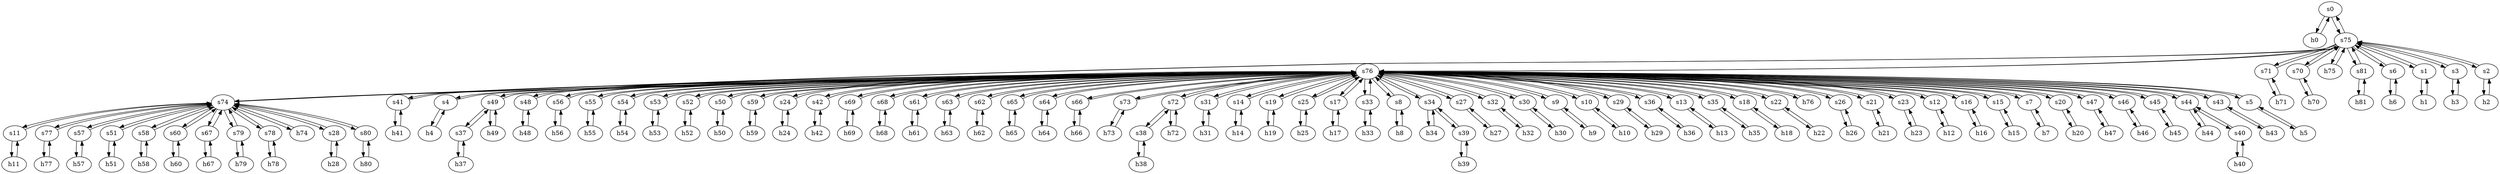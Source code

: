 strict digraph ULAKNET {
	s0	 [id=0,
		type=switch];
	h0	 [ip="111.0.0.0",
		mac="00:00:00:00:0:0",
		type=host];
	s0 -> h0	 [capacity="1Gbps",
		cost=1,
		dst_port=1,
		src_port=1];
	s75	 [id=75,
		type=switch];
	s0 -> s75	 [capacity="1Gbps",
		cost=1,
		dst_port=2,
		src_port=2];
	s7	 [id=7,
		type=switch];
	s76	 [id=76,
		type=switch];
	s7 -> s76	 [capacity="1Gbps",
		cost=1,
		dst_port=4,
		src_port=2];
	h7	 [ip="111.0.7.7",
		mac="00:00:00:00:7:7",
		type=host];
	s7 -> h7	 [capacity="1Gbps",
		cost=1,
		dst_port=1,
		src_port=1];
	h20	 [ip="111.0.20.20",
		mac="00:00:00:00:20:20",
		type=host];
	s20	 [id=20,
		type=switch];
	h20 -> s20	 [capacity="1Gbps",
		cost=1,
		dst_port=1,
		src_port=1];
	h47	 [ip="111.0.47.47",
		mac="00:00:00:00:47:47",
		type=host];
	s47	 [id=47,
		type=switch];
	h47 -> s47	 [capacity="1Gbps",
		cost=1,
		dst_port=1,
		src_port=1];
	h46	 [ip="111.0.46.46",
		mac="00:00:00:00:46:46",
		type=host];
	s46	 [id=46,
		type=switch];
	h46 -> s46	 [capacity="1Gbps",
		cost=1,
		dst_port=1,
		src_port=1];
	h45	 [ip="111.0.45.45",
		mac="00:00:00:00:45:45",
		type=host];
	s45	 [id=45,
		type=switch];
	h45 -> s45	 [capacity="1Gbps",
		cost=1,
		dst_port=1,
		src_port=1];
	h44	 [ip="111.0.44.44",
		mac="00:00:00:00:44:44",
		type=host];
	s44	 [id=44,
		type=switch];
	h44 -> s44	 [capacity="1Gbps",
		cost=1,
		dst_port=1,
		src_port=1];
	h43	 [ip="111.0.43.43",
		mac="00:00:00:00:43:43",
		type=host];
	s43	 [id=43,
		type=switch];
	h43 -> s43	 [capacity="1Gbps",
		cost=1,
		dst_port=1,
		src_port=1];
	s5	 [id=5,
		type=switch];
	h5	 [ip="111.0.5.5",
		mac="00:00:00:00:5:5",
		type=host];
	s5 -> h5	 [capacity="1Gbps",
		cost=1,
		dst_port=1,
		src_port=1];
	s5 -> s76	 [capacity="1Gbps",
		cost=1,
		dst_port=3,
		src_port=2];
	h41	 [ip="111.0.41.41",
		mac="00:00:00:00:41:41",
		type=host];
	s41	 [id=41,
		type=switch];
	h41 -> s41	 [capacity="1Gbps",
		cost=1,
		dst_port=1,
		src_port=1];
	h40	 [ip="111.0.40.40",
		mac="00:00:00:00:40:40",
		type=host];
	s40	 [id=40,
		type=switch];
	h40 -> s40	 [capacity="1Gbps",
		cost=1,
		dst_port=1,
		src_port=1];
	s4	 [id=4,
		type=switch];
	h4	 [ip="111.0.4.4",
		mac="00:00:00:00:4:4",
		type=host];
	s4 -> h4	 [capacity="1Gbps",
		cost=1,
		dst_port=1,
		src_port=1];
	s4 -> s76	 [capacity="1Gbps",
		cost=1,
		dst_port=2,
		src_port=2];
	h49	 [ip="111.0.49.49",
		mac="00:00:00:00:49:49",
		type=host];
	s49	 [id=49,
		type=switch];
	h49 -> s49	 [capacity="1Gbps",
		cost=1,
		dst_port=1,
		src_port=1];
	h48	 [ip="111.0.48.48",
		mac="00:00:00:00:48:48",
		type=host];
	s48	 [id=48,
		type=switch];
	h48 -> s48	 [capacity="1Gbps",
		cost=1,
		dst_port=1,
		src_port=1];
	s57	 [id=57,
		type=switch];
	h57	 [ip="111.0.57.57",
		mac="00:00:00:00:57:57",
		type=host];
	s57 -> h57	 [capacity="1Gbps",
		cost=1,
		dst_port=1,
		src_port=1];
	s74	 [id=74,
		type=switch];
	s57 -> s74	 [capacity="1Gbps",
		cost=1,
		dst_port=5,
		src_port=2];
	s56	 [id=56,
		type=switch];
	h56	 [ip="111.0.56.56",
		mac="00:00:00:00:56:56",
		type=host];
	s56 -> h56	 [capacity="1Gbps",
		cost=1,
		dst_port=1,
		src_port=1];
	s56 -> s76	 [capacity="1Gbps",
		cost=1,
		dst_port=46,
		src_port=2];
	s55	 [id=55,
		type=switch];
	s55 -> s76	 [capacity="1Gbps",
		cost=1,
		dst_port=45,
		src_port=2];
	h55	 [ip="111.0.55.55",
		mac="00:00:00:00:55:55",
		type=host];
	s55 -> h55	 [capacity="1Gbps",
		cost=1,
		dst_port=1,
		src_port=1];
	s54	 [id=54,
		type=switch];
	s54 -> s76	 [capacity="1Gbps",
		cost=1,
		dst_port=44,
		src_port=2];
	h54	 [ip="111.0.54.54",
		mac="00:00:00:00:54:54",
		type=host];
	s54 -> h54	 [capacity="1Gbps",
		cost=1,
		dst_port=1,
		src_port=1];
	s53	 [id=53,
		type=switch];
	h53	 [ip="111.0.53.53",
		mac="00:00:00:00:53:53",
		type=host];
	s53 -> h53	 [capacity="1Gbps",
		cost=1,
		dst_port=1,
		src_port=1];
	s53 -> s76	 [capacity="1Gbps",
		cost=1,
		dst_port=43,
		src_port=2];
	s52	 [id=52,
		type=switch];
	h52	 [ip="111.0.52.52",
		mac="00:00:00:00:52:52",
		type=host];
	s52 -> h52	 [capacity="1Gbps",
		cost=1,
		dst_port=1,
		src_port=1];
	s52 -> s76	 [capacity="1Gbps",
		cost=1,
		dst_port=42,
		src_port=2];
	s51	 [id=51,
		type=switch];
	h51	 [ip="111.0.51.51",
		mac="00:00:00:00:51:51",
		type=host];
	s51 -> h51	 [capacity="1Gbps",
		cost=1,
		dst_port=1,
		src_port=1];
	s51 -> s74	 [capacity="1Gbps",
		cost=1,
		dst_port=4,
		src_port=2];
	s50	 [id=50,
		type=switch];
	h50	 [ip="111.0.50.50",
		mac="00:00:00:00:50:50",
		type=host];
	s50 -> h50	 [capacity="1Gbps",
		cost=1,
		dst_port=1,
		src_port=1];
	s50 -> s76	 [capacity="1Gbps",
		cost=1,
		dst_port=41,
		src_port=2];
	s59	 [id=59,
		type=switch];
	h59	 [ip="111.0.59.59",
		mac="00:00:00:00:59:59",
		type=host];
	s59 -> h59	 [capacity="1Gbps",
		cost=1,
		dst_port=1,
		src_port=1];
	s59 -> s76	 [capacity="1Gbps",
		cost=1,
		dst_port=47,
		src_port=2];
	s58	 [id=58,
		type=switch];
	h58	 [ip="111.0.58.58",
		mac="00:00:00:00:58:58",
		type=host];
	s58 -> h58	 [capacity="1Gbps",
		cost=1,
		dst_port=1,
		src_port=1];
	s58 -> s74	 [capacity="1Gbps",
		cost=1,
		dst_port=6,
		src_port=2];
	h54 -> s54	 [capacity="1Gbps",
		cost=1,
		dst_port=1,
		src_port=1];
	h55 -> s55	 [capacity="1Gbps",
		cost=1,
		dst_port=1,
		src_port=1];
	h56 -> s56	 [capacity="1Gbps",
		cost=1,
		dst_port=1,
		src_port=1];
	h57 -> s57	 [capacity="1Gbps",
		cost=1,
		dst_port=1,
		src_port=1];
	h50 -> s50	 [capacity="1Gbps",
		cost=1,
		dst_port=1,
		src_port=1];
	h51 -> s51	 [capacity="1Gbps",
		cost=1,
		dst_port=1,
		src_port=1];
	h52 -> s52	 [capacity="1Gbps",
		cost=1,
		dst_port=1,
		src_port=1];
	h53 -> s53	 [capacity="1Gbps",
		cost=1,
		dst_port=1,
		src_port=1];
	h58 -> s58	 [capacity="1Gbps",
		cost=1,
		dst_port=1,
		src_port=1];
	h59 -> s59	 [capacity="1Gbps",
		cost=1,
		dst_port=1,
		src_port=1];
	s44 -> h44	 [capacity="1Gbps",
		cost=1,
		dst_port=1,
		src_port=1];
	s44 -> s40	 [capacity="1Gbps",
		cost=1,
		dst_port=2,
		src_port=2];
	s44 -> s76	 [capacity="1Gbps",
		cost=1,
		dst_port=35,
		src_port=3];
	h24	 [ip="111.0.24.24",
		mac="00:00:00:00:24:24",
		type=host];
	s24	 [id=24,
		type=switch];
	h24 -> s24	 [capacity="1Gbps",
		cost=1,
		dst_port=1,
		src_port=1];
	s46 -> h46	 [capacity="1Gbps",
		cost=1,
		dst_port=1,
		src_port=1];
	s46 -> s76	 [capacity="1Gbps",
		cost=1,
		dst_port=37,
		src_port=2];
	s47 -> h47	 [capacity="1Gbps",
		cost=1,
		dst_port=1,
		src_port=1];
	s47 -> s76	 [capacity="1Gbps",
		cost=1,
		dst_port=38,
		src_port=2];
	s40 -> h40	 [capacity="1Gbps",
		cost=1,
		dst_port=1,
		src_port=1];
	s40 -> s44	 [capacity="1Gbps",
		cost=1,
		dst_port=2,
		src_port=2];
	s41 -> h41	 [capacity="1Gbps",
		cost=1,
		dst_port=1,
		src_port=1];
	s41 -> s76	 [capacity="1Gbps",
		cost=1,
		dst_port=32,
		src_port=2];
	s42	 [id=42,
		type=switch];
	h42	 [ip="111.0.42.42",
		mac="00:00:00:00:42:42",
		type=host];
	s42 -> h42	 [capacity="1Gbps",
		cost=1,
		dst_port=1,
		src_port=1];
	s42 -> s76	 [capacity="1Gbps",
		cost=1,
		dst_port=33,
		src_port=2];
	s43 -> h43	 [capacity="1Gbps",
		cost=1,
		dst_port=1,
		src_port=1];
	s43 -> s76	 [capacity="1Gbps",
		cost=1,
		dst_port=34,
		src_port=2];
	s48 -> s76	 [capacity="1Gbps",
		cost=1,
		dst_port=39,
		src_port=2];
	s48 -> h48	 [capacity="1Gbps",
		cost=1,
		dst_port=1,
		src_port=1];
	s49 -> h49	 [capacity="1Gbps",
		cost=1,
		dst_port=1,
		src_port=1];
	s49 -> s76	 [capacity="1Gbps",
		cost=1,
		dst_port=40,
		src_port=3];
	s37	 [id=37,
		type=switch];
	s49 -> s37	 [capacity="1Gbps",
		cost=1,
		dst_port=2,
		src_port=2];
	h42 -> s42	 [capacity="1Gbps",
		cost=1,
		dst_port=1,
		src_port=1];
	h69	 [ip="111.0.69.69",
		mac="00:00:00:00:69:69",
		type=host];
	s69	 [id=69,
		type=switch];
	h69 -> s69	 [capacity="1Gbps",
		cost=1,
		dst_port=1,
		src_port=1];
	h68	 [ip="111.0.68.68",
		mac="00:00:00:00:68:68",
		type=host];
	s68	 [id=68,
		type=switch];
	h68 -> s68	 [capacity="1Gbps",
		cost=1,
		dst_port=1,
		src_port=1];
	h61	 [ip="111.0.61.61",
		mac="00:00:00:00:61:61",
		type=host];
	s61	 [id=61,
		type=switch];
	h61 -> s61	 [capacity="1Gbps",
		cost=1,
		dst_port=1,
		src_port=1];
	h60	 [ip="111.0.60.60",
		mac="00:00:00:00:60:60",
		type=host];
	s60	 [id=60,
		type=switch];
	h60 -> s60	 [capacity="1Gbps",
		cost=1,
		dst_port=1,
		src_port=1];
	h63	 [ip="111.0.63.63",
		mac="00:00:00:00:63:63",
		type=host];
	s63	 [id=63,
		type=switch];
	h63 -> s63	 [capacity="1Gbps",
		cost=1,
		dst_port=1,
		src_port=1];
	h62	 [ip="111.0.62.62",
		mac="00:00:00:00:62:62",
		type=host];
	s62	 [id=62,
		type=switch];
	h62 -> s62	 [capacity="1Gbps",
		cost=1,
		dst_port=1,
		src_port=1];
	h65	 [ip="111.0.65.65",
		mac="00:00:00:00:65:65",
		type=host];
	s65	 [id=65,
		type=switch];
	h65 -> s65	 [capacity="1Gbps",
		cost=1,
		dst_port=1,
		src_port=1];
	h64	 [ip="111.0.64.64",
		mac="00:00:00:00:64:64",
		type=host];
	s64	 [id=64,
		type=switch];
	h64 -> s64	 [capacity="1Gbps",
		cost=1,
		dst_port=1,
		src_port=1];
	h67	 [ip="111.0.67.67",
		mac="00:00:00:00:67:67",
		type=host];
	s67	 [id=67,
		type=switch];
	h67 -> s67	 [capacity="1Gbps",
		cost=1,
		dst_port=1,
		src_port=1];
	h66	 [ip="111.0.66.66",
		mac="00:00:00:00:66:66",
		type=host];
	s66	 [id=66,
		type=switch];
	h66 -> s66	 [capacity="1Gbps",
		cost=1,
		dst_port=1,
		src_port=1];
	s45 -> h45	 [capacity="1Gbps",
		cost=1,
		dst_port=1,
		src_port=1];
	s45 -> s76	 [capacity="1Gbps",
		cost=1,
		dst_port=36,
		src_port=2];
	s79	 [id=79,
		type=switch];
	s79 -> s74	 [capacity="1Gbps",
		cost=1,
		dst_port=12,
		src_port=2];
	h79	 [ip="111.0.79.79",
		mac="00:00:00:00:79:79",
		type=host];
	s79 -> h79	 [capacity="1Gbps",
		cost=1,
		dst_port=1,
		src_port=1];
	s78	 [id=78,
		type=switch];
	s78 -> s74	 [capacity="1Gbps",
		cost=1,
		dst_port=11,
		src_port=2];
	h78	 [ip="111.0.78.78",
		mac="00:00:00:00:78:78",
		type=host];
	s78 -> h78	 [capacity="1Gbps",
		cost=1,
		dst_port=1,
		src_port=1];
	s71	 [id=71,
		type=switch];
	s71 -> s75	 [capacity="1Gbps",
		cost=1,
		dst_port=8,
		src_port=2];
	h71	 [ip="111.0.71.71",
		mac="00:00:00:00:71:71",
		type=host];
	s71 -> h71	 [capacity="1Gbps",
		cost=1,
		dst_port=1,
		src_port=1];
	s70	 [id=70,
		type=switch];
	h70	 [ip="111.0.70.70",
		mac="00:00:00:00:70:70",
		type=host];
	s70 -> h70	 [capacity="1Gbps",
		cost=1,
		dst_port=1,
		src_port=1];
	s70 -> s75	 [capacity="1Gbps",
		cost=1,
		dst_port=7,
		src_port=2];
	s73	 [id=73,
		type=switch];
	h73	 [ip="111.0.73.73",
		mac="00:00:00:00:73:73",
		type=host];
	s73 -> h73	 [capacity="1Gbps",
		cost=1,
		dst_port=1,
		src_port=1];
	s73 -> s76	 [capacity="1Gbps",
		cost=1,
		dst_port=57,
		src_port=2];
	s72	 [id=72,
		type=switch];
	h72	 [ip="111.0.72.72",
		mac="00:00:00:00:72:72",
		type=host];
	s72 -> h72	 [capacity="1Gbps",
		cost=1,
		dst_port=1,
		src_port=1];
	s38	 [id=38,
		type=switch];
	s72 -> s38	 [capacity="1Gbps",
		cost=1,
		dst_port=2,
		src_port=2];
	s72 -> s76	 [capacity="1Gbps",
		cost=1,
		dst_port=56,
		src_port=3];
	s75 -> s0	 [capacity="1Gbps",
		cost=1,
		dst_port=2,
		src_port=2];
	s75 -> s71	 [capacity="1Gbps",
		cost=1,
		dst_port=2,
		src_port=8];
	h75	 [ip="111.0.75.75",
		mac="00:00:00:00:75:75",
		type=host];
	s75 -> h75	 [capacity="1Gbps",
		cost=1,
		dst_port=1,
		src_port=1];
	s81	 [id=81,
		type=switch];
	s75 -> s81	 [capacity="1Gbps",
		cost=1,
		dst_port=2,
		src_port=11];
	s75 -> s70	 [capacity="1Gbps",
		cost=1,
		dst_port=2,
		src_port=7];
	s75 -> s74	 [capacity="1Gbps",
		cost=1,
		dst_port=14,
		src_port=9];
	s6	 [id=6,
		type=switch];
	s75 -> s6	 [capacity="1Gbps",
		cost=1,
		dst_port=2,
		src_port=6];
	s75 -> s76	 [capacity="1Gbps",
		cost=1,
		dst_port=59,
		src_port=10];
	s1	 [id=1,
		type=switch];
	s75 -> s1	 [capacity="1Gbps",
		cost=1,
		dst_port=2,
		src_port=3];
	s3	 [id=3,
		type=switch];
	s75 -> s3	 [capacity="1Gbps",
		cost=1,
		dst_port=2,
		src_port=5];
	s2	 [id=2,
		type=switch];
	s75 -> s2	 [capacity="1Gbps",
		cost=1,
		dst_port=2,
		src_port=4];
	s74 -> s57	 [capacity="1Gbps",
		cost=1,
		dst_port=2,
		src_port=5];
	s74 -> s67	 [capacity="1Gbps",
		cost=1,
		dst_port=2,
		src_port=8];
	s74 -> s58	 [capacity="1Gbps",
		cost=1,
		dst_port=2,
		src_port=6];
	h74	 [ip="111.0.74.74",
		mac="00:00:00:00:74:74",
		type=host];
	s74 -> h74	 [capacity="1Gbps",
		cost=1,
		dst_port=1,
		src_port=1];
	s28	 [id=28,
		type=switch];
	s74 -> s28	 [capacity="1Gbps",
		cost=1,
		dst_port=2,
		src_port=3];
	s74 -> s51	 [capacity="1Gbps",
		cost=1,
		dst_port=2,
		src_port=4];
	s80	 [id=80,
		type=switch];
	s74 -> s80	 [capacity="1Gbps",
		cost=1,
		dst_port=2,
		src_port=13];
	s74 -> s75	 [capacity="1Gbps",
		cost=1,
		dst_port=9,
		src_port=14];
	s74 -> s78	 [capacity="1Gbps",
		cost=1,
		dst_port=2,
		src_port=11];
	s11	 [id=11,
		type=switch];
	s74 -> s11	 [capacity="1Gbps",
		cost=1,
		dst_port=2,
		src_port=2];
	s74 -> s76	 [capacity="1Gbps",
		cost=1,
		dst_port=58,
		src_port=9];
	s74 -> s79	 [capacity="1Gbps",
		cost=1,
		dst_port=2,
		src_port=12];
	s77	 [id=77,
		type=switch];
	s74 -> s77	 [capacity="1Gbps",
		cost=1,
		dst_port=2,
		src_port=10];
	s74 -> s60	 [capacity="1Gbps",
		cost=1,
		dst_port=2,
		src_port=7];
	h77	 [ip="111.0.77.77",
		mac="00:00:00:00:77:77",
		type=host];
	s77 -> h77	 [capacity="1Gbps",
		cost=1,
		dst_port=1,
		src_port=1];
	s77 -> s74	 [capacity="1Gbps",
		cost=1,
		dst_port=10,
		src_port=2];
	s76 -> s47	 [capacity="1Gbps",
		cost=1,
		dst_port=2,
		src_port=38];
	s31	 [id=31,
		type=switch];
	s76 -> s31	 [capacity="1Gbps",
		cost=1,
		dst_port=2,
		src_port=26];
	s76 -> s52	 [capacity="1Gbps",
		cost=1,
		dst_port=2,
		src_port=42];
	s76 -> s20	 [capacity="1Gbps",
		cost=1,
		dst_port=2,
		src_port=16];
	s14	 [id=14,
		type=switch];
	s76 -> s14	 [capacity="1Gbps",
		cost=1,
		dst_port=2,
		src_port=10];
	s19	 [id=19,
		type=switch];
	s76 -> s19	 [capacity="1Gbps",
		cost=1,
		dst_port=2,
		src_port=15];
	s25	 [id=25,
		type=switch];
	s76 -> s25	 [capacity="1Gbps",
		cost=1,
		dst_port=2,
		src_port=21];
	s17	 [id=17,
		type=switch];
	s76 -> s17	 [capacity="1Gbps",
		cost=1,
		dst_port=2,
		src_port=13];
	s76 -> s68	 [capacity="1Gbps",
		cost=1,
		dst_port=2,
		src_port=54];
	s76 -> s41	 [capacity="1Gbps",
		cost=1,
		dst_port=2,
		src_port=32];
	s76 -> s66	 [capacity="1Gbps",
		cost=1,
		dst_port=2,
		src_port=53];
	s76 -> s53	 [capacity="1Gbps",
		cost=1,
		dst_port=2,
		src_port=43];
	s33	 [id=33,
		type=switch];
	s76 -> s33	 [capacity="1Gbps",
		cost=1,
		dst_port=2,
		src_port=28];
	s8	 [id=8,
		type=switch];
	s76 -> s8	 [capacity="1Gbps",
		cost=1,
		dst_port=2,
		src_port=5];
	s34	 [id=34,
		type=switch];
	s76 -> s34	 [capacity="1Gbps",
		cost=1,
		dst_port=2,
		src_port=29];
	s76 -> s55	 [capacity="1Gbps",
		cost=1,
		dst_port=2,
		src_port=45];
	s76 -> s42	 [capacity="1Gbps",
		cost=1,
		dst_port=2,
		src_port=33];
	s27	 [id=27,
		type=switch];
	s76 -> s27	 [capacity="1Gbps",
		cost=1,
		dst_port=2,
		src_port=23];
	s76 -> s64	 [capacity="1Gbps",
		cost=1,
		dst_port=2,
		src_port=51];
	s76 -> s61	 [capacity="1Gbps",
		cost=1,
		dst_port=2,
		src_port=48];
	s76 -> s62	 [capacity="1Gbps",
		cost=1,
		dst_port=2,
		src_port=49];
	s76 -> s43	 [capacity="1Gbps",
		cost=1,
		dst_port=2,
		src_port=34];
	s76 -> s65	 [capacity="1Gbps",
		cost=1,
		dst_port=2,
		src_port=52];
	s32	 [id=32,
		type=switch];
	s76 -> s32	 [capacity="1Gbps",
		cost=1,
		dst_port=2,
		src_port=27];
	s30	 [id=30,
		type=switch];
	s76 -> s30	 [capacity="1Gbps",
		cost=1,
		dst_port=2,
		src_port=25];
	s9	 [id=9,
		type=switch];
	s76 -> s9	 [capacity="1Gbps",
		cost=1,
		dst_port=2,
		src_port=6];
	s10	 [id=10,
		type=switch];
	s76 -> s10	 [capacity="1Gbps",
		cost=1,
		dst_port=2,
		src_port=7];
	s76 -> s4	 [capacity="1Gbps",
		cost=1,
		dst_port=2,
		src_port=2];
	s76 -> s69	 [capacity="1Gbps",
		cost=1,
		dst_port=2,
		src_port=55];
	s76 -> s46	 [capacity="1Gbps",
		cost=1,
		dst_port=2,
		src_port=37];
	s29	 [id=29,
		type=switch];
	s76 -> s29	 [capacity="1Gbps",
		cost=1,
		dst_port=2,
		src_port=24];
	s76 -> s75	 [capacity="1Gbps",
		cost=1,
		dst_port=10,
		src_port=59];
	s36	 [id=36,
		type=switch];
	s76 -> s36	 [capacity="1Gbps",
		cost=1,
		dst_port=2,
		src_port=31];
	s76 -> s74	 [capacity="1Gbps",
		cost=1,
		dst_port=9,
		src_port=58];
	s76 -> s56	 [capacity="1Gbps",
		cost=1,
		dst_port=2,
		src_port=46];
	s76 -> s49	 [capacity="1Gbps",
		cost=1,
		dst_port=3,
		src_port=40];
	s76 -> s50	 [capacity="1Gbps",
		cost=1,
		dst_port=2,
		src_port=41];
	s76 -> s54	 [capacity="1Gbps",
		cost=1,
		dst_port=2,
		src_port=44];
	s13	 [id=13,
		type=switch];
	s76 -> s13	 [capacity="1Gbps",
		cost=1,
		dst_port=2,
		src_port=9];
	s76 -> s5	 [capacity="1Gbps",
		cost=1,
		dst_port=2,
		src_port=3];
	s76 -> s44	 [capacity="1Gbps",
		cost=1,
		dst_port=3,
		src_port=35];
	s76 -> s59	 [capacity="1Gbps",
		cost=1,
		dst_port=2,
		src_port=47];
	s35	 [id=35,
		type=switch];
	s76 -> s35	 [capacity="1Gbps",
		cost=1,
		dst_port=2,
		src_port=30];
	s76 -> s73	 [capacity="1Gbps",
		cost=1,
		dst_port=2,
		src_port=57];
	s76 -> s48	 [capacity="1Gbps",
		cost=1,
		dst_port=2,
		src_port=39];
	s76 -> s24	 [capacity="1Gbps",
		cost=1,
		dst_port=2,
		src_port=20];
	s76 -> s63	 [capacity="1Gbps",
		cost=1,
		dst_port=2,
		src_port=50];
	s76 -> s7	 [capacity="1Gbps",
		cost=1,
		dst_port=2,
		src_port=4];
	s18	 [id=18,
		type=switch];
	s76 -> s18	 [capacity="1Gbps",
		cost=1,
		dst_port=2,
		src_port=14];
	s22	 [id=22,
		type=switch];
	s76 -> s22	 [capacity="1Gbps",
		cost=1,
		dst_port=2,
		src_port=18];
	h76	 [ip="111.0.76.76",
		mac="00:00:00:00:76:76",
		type=host];
	s76 -> h76	 [capacity="1Gbps",
		cost=1,
		dst_port=1,
		src_port=1];
	s76 -> s45	 [capacity="1Gbps",
		cost=1,
		dst_port=2,
		src_port=36];
	s26	 [id=26,
		type=switch];
	s76 -> s26	 [capacity="1Gbps",
		cost=1,
		dst_port=2,
		src_port=22];
	s21	 [id=21,
		type=switch];
	s76 -> s21	 [capacity="1Gbps",
		cost=1,
		dst_port=2,
		src_port=17];
	s23	 [id=23,
		type=switch];
	s76 -> s23	 [capacity="1Gbps",
		cost=1,
		dst_port=2,
		src_port=19];
	s76 -> s72	 [capacity="1Gbps",
		cost=1,
		dst_port=3,
		src_port=56];
	s12	 [id=12,
		type=switch];
	s76 -> s12	 [capacity="1Gbps",
		cost=1,
		dst_port=2,
		src_port=8];
	s16	 [id=16,
		type=switch];
	s76 -> s16	 [capacity="1Gbps",
		cost=1,
		dst_port=2,
		src_port=12];
	s15	 [id=15,
		type=switch];
	s76 -> s15	 [capacity="1Gbps",
		cost=1,
		dst_port=2,
		src_port=11];
	h19	 [ip="111.0.19.19",
		mac="00:00:00:00:19:19",
		type=host];
	s19 -> h19	 [capacity="1Gbps",
		cost=1,
		dst_port=1,
		src_port=1];
	s19 -> s76	 [capacity="1Gbps",
		cost=1,
		dst_port=15,
		src_port=2];
	h18	 [ip="111.0.18.18",
		mac="00:00:00:00:18:18",
		type=host];
	s18 -> h18	 [capacity="1Gbps",
		cost=1,
		dst_port=1,
		src_port=1];
	s18 -> s76	 [capacity="1Gbps",
		cost=1,
		dst_port=14,
		src_port=2];
	h13	 [ip="111.0.13.13",
		mac="00:00:00:00:13:13",
		type=host];
	s13 -> h13	 [capacity="1Gbps",
		cost=1,
		dst_port=1,
		src_port=1];
	s13 -> s76	 [capacity="1Gbps",
		cost=1,
		dst_port=9,
		src_port=2];
	h12	 [ip="111.0.12.12",
		mac="00:00:00:00:12:12",
		type=host];
	s12 -> h12	 [capacity="1Gbps",
		cost=1,
		dst_port=1,
		src_port=1];
	s12 -> s76	 [capacity="1Gbps",
		cost=1,
		dst_port=8,
		src_port=2];
	h11	 [ip="111.0.11.11",
		mac="00:00:00:00:11:11",
		type=host];
	s11 -> h11	 [capacity="1Gbps",
		cost=1,
		dst_port=1,
		src_port=1];
	s11 -> s74	 [capacity="1Gbps",
		cost=1,
		dst_port=2,
		src_port=2];
	h10	 [ip="111.0.10.10",
		mac="00:00:00:00:10:10",
		type=host];
	s10 -> h10	 [capacity="1Gbps",
		cost=1,
		dst_port=1,
		src_port=1];
	s10 -> s76	 [capacity="1Gbps",
		cost=1,
		dst_port=7,
		src_port=2];
	h17	 [ip="111.0.17.17",
		mac="00:00:00:00:17:17",
		type=host];
	s17 -> h17	 [capacity="1Gbps",
		cost=1,
		dst_port=1,
		src_port=1];
	s17 -> s76	 [capacity="1Gbps",
		cost=1,
		dst_port=13,
		src_port=2];
	s16 -> s76	 [capacity="1Gbps",
		cost=1,
		dst_port=12,
		src_port=2];
	h16	 [ip="111.0.16.16",
		mac="00:00:00:00:16:16",
		type=host];
	s16 -> h16	 [capacity="1Gbps",
		cost=1,
		dst_port=1,
		src_port=1];
	h15	 [ip="111.0.15.15",
		mac="00:00:00:00:15:15",
		type=host];
	s15 -> h15	 [capacity="1Gbps",
		cost=1,
		dst_port=1,
		src_port=1];
	s15 -> s76	 [capacity="1Gbps",
		cost=1,
		dst_port=11,
		src_port=2];
	h14	 [ip="111.0.14.14",
		mac="00:00:00:00:14:14",
		type=host];
	s14 -> h14	 [capacity="1Gbps",
		cost=1,
		dst_port=1,
		src_port=1];
	s14 -> s76	 [capacity="1Gbps",
		cost=1,
		dst_port=10,
		src_port=2];
	h78 -> s78	 [capacity="1Gbps",
		cost=1,
		dst_port=1,
		src_port=1];
	h79 -> s79	 [capacity="1Gbps",
		cost=1,
		dst_port=1,
		src_port=1];
	h76 -> s76	 [capacity="1Gbps",
		cost=1,
		dst_port=1,
		src_port=1];
	h77 -> s77	 [capacity="1Gbps",
		cost=1,
		dst_port=1,
		src_port=1];
	h74 -> s74	 [capacity="1Gbps",
		cost=1,
		dst_port=1,
		src_port=1];
	h75 -> s75	 [capacity="1Gbps",
		cost=1,
		dst_port=1,
		src_port=1];
	h72 -> s72	 [capacity="1Gbps",
		cost=1,
		dst_port=1,
		src_port=1];
	h73 -> s73	 [capacity="1Gbps",
		cost=1,
		dst_port=1,
		src_port=1];
	h70 -> s70	 [capacity="1Gbps",
		cost=1,
		dst_port=1,
		src_port=1];
	h71 -> s71	 [capacity="1Gbps",
		cost=1,
		dst_port=1,
		src_port=1];
	s68 -> h68	 [capacity="1Gbps",
		cost=1,
		dst_port=1,
		src_port=1];
	s68 -> s76	 [capacity="1Gbps",
		cost=1,
		dst_port=54,
		src_port=2];
	s69 -> s76	 [capacity="1Gbps",
		cost=1,
		dst_port=55,
		src_port=2];
	s69 -> h69	 [capacity="1Gbps",
		cost=1,
		dst_port=1,
		src_port=1];
	s66 -> h66	 [capacity="1Gbps",
		cost=1,
		dst_port=1,
		src_port=1];
	s66 -> s76	 [capacity="1Gbps",
		cost=1,
		dst_port=53,
		src_port=2];
	s67 -> s74	 [capacity="1Gbps",
		cost=1,
		dst_port=8,
		src_port=2];
	s67 -> h67	 [capacity="1Gbps",
		cost=1,
		dst_port=1,
		src_port=1];
	s64 -> h64	 [capacity="1Gbps",
		cost=1,
		dst_port=1,
		src_port=1];
	s64 -> s76	 [capacity="1Gbps",
		cost=1,
		dst_port=51,
		src_port=2];
	s65 -> s76	 [capacity="1Gbps",
		cost=1,
		dst_port=52,
		src_port=2];
	s65 -> h65	 [capacity="1Gbps",
		cost=1,
		dst_port=1,
		src_port=1];
	s62 -> h62	 [capacity="1Gbps",
		cost=1,
		dst_port=1,
		src_port=1];
	s62 -> s76	 [capacity="1Gbps",
		cost=1,
		dst_port=49,
		src_port=2];
	s63 -> s76	 [capacity="1Gbps",
		cost=1,
		dst_port=50,
		src_port=2];
	s63 -> h63	 [capacity="1Gbps",
		cost=1,
		dst_port=1,
		src_port=1];
	s60 -> s74	 [capacity="1Gbps",
		cost=1,
		dst_port=7,
		src_port=2];
	s60 -> h60	 [capacity="1Gbps",
		cost=1,
		dst_port=1,
		src_port=1];
	s61 -> h61	 [capacity="1Gbps",
		cost=1,
		dst_port=1,
		src_port=1];
	s61 -> s76	 [capacity="1Gbps",
		cost=1,
		dst_port=48,
		src_port=2];
	h8	 [ip="111.0.8.8",
		mac="00:00:00:00:8:8",
		type=host];
	h8 -> s8	 [capacity="1Gbps",
		cost=1,
		dst_port=1,
		src_port=1];
	h9	 [ip="111.0.9.9",
		mac="00:00:00:00:9:9",
		type=host];
	h9 -> s9	 [capacity="1Gbps",
		cost=1,
		dst_port=1,
		src_port=1];
	h2	 [ip="111.0.2.2",
		mac="00:00:00:00:2:2",
		type=host];
	h2 -> s2	 [capacity="1Gbps",
		cost=1,
		dst_port=1,
		src_port=1];
	h3	 [ip="111.0.3.3",
		mac="00:00:00:00:3:3",
		type=host];
	h3 -> s3	 [capacity="1Gbps",
		cost=1,
		dst_port=1,
		src_port=1];
	h0 -> s0	 [capacity="1Gbps",
		cost=1,
		dst_port=1,
		src_port=1];
	h1	 [ip="111.0.1.1",
		mac="00:00:00:00:1:1",
		type=host];
	h1 -> s1	 [capacity="1Gbps",
		cost=1,
		dst_port=1,
		src_port=1];
	h6	 [ip="111.0.6.6",
		mac="00:00:00:00:6:6",
		type=host];
	h6 -> s6	 [capacity="1Gbps",
		cost=1,
		dst_port=1,
		src_port=1];
	h7 -> s7	 [capacity="1Gbps",
		cost=1,
		dst_port=1,
		src_port=1];
	h4 -> s4	 [capacity="1Gbps",
		cost=1,
		dst_port=1,
		src_port=1];
	h5 -> s5	 [capacity="1Gbps",
		cost=1,
		dst_port=1,
		src_port=1];
	h80	 [ip="111.0.80.80",
		mac="00:00:00:00:80:80",
		type=host];
	s80 -> h80	 [capacity="1Gbps",
		cost=1,
		dst_port=1,
		src_port=1];
	s80 -> s74	 [capacity="1Gbps",
		cost=1,
		dst_port=13,
		src_port=2];
	h81	 [ip="111.0.81.81",
		mac="00:00:00:00:81:81",
		type=host];
	s81 -> h81	 [capacity="1Gbps",
		cost=1,
		dst_port=1,
		src_port=1];
	s81 -> s75	 [capacity="1Gbps",
		cost=1,
		dst_port=11,
		src_port=2];
	h81 -> s81	 [capacity="1Gbps",
		cost=1,
		dst_port=1,
		src_port=1];
	h80 -> s80	 [capacity="1Gbps",
		cost=1,
		dst_port=1,
		src_port=1];
	s39	 [id=39,
		type=switch];
	h39	 [ip="111.0.39.39",
		mac="00:00:00:00:39:39",
		type=host];
	s39 -> h39	 [capacity="1Gbps",
		cost=1,
		dst_port=1,
		src_port=1];
	s39 -> s34	 [capacity="1Gbps",
		cost=1,
		dst_port=3,
		src_port=2];
	h38	 [ip="111.0.38.38",
		mac="00:00:00:00:38:38",
		type=host];
	s38 -> h38	 [capacity="1Gbps",
		cost=1,
		dst_port=1,
		src_port=1];
	s38 -> s72	 [capacity="1Gbps",
		cost=1,
		dst_port=2,
		src_port=2];
	h35	 [ip="111.0.35.35",
		mac="00:00:00:00:35:35",
		type=host];
	s35 -> h35	 [capacity="1Gbps",
		cost=1,
		dst_port=1,
		src_port=1];
	s35 -> s76	 [capacity="1Gbps",
		cost=1,
		dst_port=30,
		src_port=2];
	s34 -> s39	 [capacity="1Gbps",
		cost=1,
		dst_port=2,
		src_port=3];
	h34	 [ip="111.0.34.34",
		mac="00:00:00:00:34:34",
		type=host];
	s34 -> h34	 [capacity="1Gbps",
		cost=1,
		dst_port=1,
		src_port=1];
	s34 -> s76	 [capacity="1Gbps",
		cost=1,
		dst_port=29,
		src_port=2];
	h37	 [ip="111.0.37.37",
		mac="00:00:00:00:37:37",
		type=host];
	s37 -> h37	 [capacity="1Gbps",
		cost=1,
		dst_port=1,
		src_port=1];
	s37 -> s49	 [capacity="1Gbps",
		cost=1,
		dst_port=2,
		src_port=2];
	s36 -> s76	 [capacity="1Gbps",
		cost=1,
		dst_port=31,
		src_port=2];
	h36	 [ip="111.0.36.36",
		mac="00:00:00:00:36:36",
		type=host];
	s36 -> h36	 [capacity="1Gbps",
		cost=1,
		dst_port=1,
		src_port=1];
	s31 -> s76	 [capacity="1Gbps",
		cost=1,
		dst_port=26,
		src_port=2];
	h31	 [ip="111.0.31.31",
		mac="00:00:00:00:31:31",
		type=host];
	s31 -> h31	 [capacity="1Gbps",
		cost=1,
		dst_port=1,
		src_port=1];
	h30	 [ip="111.0.30.30",
		mac="00:00:00:00:30:30",
		type=host];
	s30 -> h30	 [capacity="1Gbps",
		cost=1,
		dst_port=1,
		src_port=1];
	s30 -> s76	 [capacity="1Gbps",
		cost=1,
		dst_port=25,
		src_port=2];
	h33	 [ip="111.0.33.33",
		mac="00:00:00:00:33:33",
		type=host];
	s33 -> h33	 [capacity="1Gbps",
		cost=1,
		dst_port=1,
		src_port=1];
	s33 -> s76	 [capacity="1Gbps",
		cost=1,
		dst_port=28,
		src_port=2];
	s32 -> s76	 [capacity="1Gbps",
		cost=1,
		dst_port=27,
		src_port=2];
	h32	 [ip="111.0.32.32",
		mac="00:00:00:00:32:32",
		type=host];
	s32 -> h32	 [capacity="1Gbps",
		cost=1,
		dst_port=1,
		src_port=1];
	h18 -> s18	 [capacity="1Gbps",
		cost=1,
		dst_port=1,
		src_port=1];
	h19 -> s19	 [capacity="1Gbps",
		cost=1,
		dst_port=1,
		src_port=1];
	h10 -> s10	 [capacity="1Gbps",
		cost=1,
		dst_port=1,
		src_port=1];
	h11 -> s11	 [capacity="1Gbps",
		cost=1,
		dst_port=1,
		src_port=1];
	h12 -> s12	 [capacity="1Gbps",
		cost=1,
		dst_port=1,
		src_port=1];
	h13 -> s13	 [capacity="1Gbps",
		cost=1,
		dst_port=1,
		src_port=1];
	h14 -> s14	 [capacity="1Gbps",
		cost=1,
		dst_port=1,
		src_port=1];
	h15 -> s15	 [capacity="1Gbps",
		cost=1,
		dst_port=1,
		src_port=1];
	h16 -> s16	 [capacity="1Gbps",
		cost=1,
		dst_port=1,
		src_port=1];
	h17 -> s17	 [capacity="1Gbps",
		cost=1,
		dst_port=1,
		src_port=1];
	s9 -> s76	 [capacity="1Gbps",
		cost=1,
		dst_port=6,
		src_port=2];
	s9 -> h9	 [capacity="1Gbps",
		cost=1,
		dst_port=1,
		src_port=1];
	s8 -> h8	 [capacity="1Gbps",
		cost=1,
		dst_port=1,
		src_port=1];
	s8 -> s76	 [capacity="1Gbps",
		cost=1,
		dst_port=5,
		src_port=2];
	h29	 [ip="111.0.29.29",
		mac="00:00:00:00:29:29",
		type=host];
	h29 -> s29	 [capacity="1Gbps",
		cost=1,
		dst_port=1,
		src_port=1];
	h28	 [ip="111.0.28.28",
		mac="00:00:00:00:28:28",
		type=host];
	h28 -> s28	 [capacity="1Gbps",
		cost=1,
		dst_port=1,
		src_port=1];
	s23 -> s76	 [capacity="1Gbps",
		cost=1,
		dst_port=19,
		src_port=2];
	h23	 [ip="111.0.23.23",
		mac="00:00:00:00:23:23",
		type=host];
	s23 -> h23	 [capacity="1Gbps",
		cost=1,
		dst_port=1,
		src_port=1];
	s3 -> s75	 [capacity="1Gbps",
		cost=1,
		dst_port=5,
		src_port=2];
	s3 -> h3	 [capacity="1Gbps",
		cost=1,
		dst_port=1,
		src_port=1];
	s2 -> h2	 [capacity="1Gbps",
		cost=1,
		dst_port=1,
		src_port=1];
	s2 -> s75	 [capacity="1Gbps",
		cost=1,
		dst_port=4,
		src_port=2];
	s1 -> h1	 [capacity="1Gbps",
		cost=1,
		dst_port=1,
		src_port=1];
	s1 -> s75	 [capacity="1Gbps",
		cost=1,
		dst_port=3,
		src_port=2];
	h26	 [ip="111.0.26.26",
		mac="00:00:00:00:26:26",
		type=host];
	h26 -> s26	 [capacity="1Gbps",
		cost=1,
		dst_port=1,
		src_port=1];
	h21	 [ip="111.0.21.21",
		mac="00:00:00:00:21:21",
		type=host];
	h21 -> s21	 [capacity="1Gbps",
		cost=1,
		dst_port=1,
		src_port=1];
	s6 -> h6	 [capacity="1Gbps",
		cost=1,
		dst_port=1,
		src_port=1];
	s6 -> s75	 [capacity="1Gbps",
		cost=1,
		dst_port=6,
		src_port=2];
	h23 -> s23	 [capacity="1Gbps",
		cost=1,
		dst_port=1,
		src_port=1];
	h22	 [ip="111.0.22.22",
		mac="00:00:00:00:22:22",
		type=host];
	h22 -> s22	 [capacity="1Gbps",
		cost=1,
		dst_port=1,
		src_port=1];
	h32 -> s32	 [capacity="1Gbps",
		cost=1,
		dst_port=1,
		src_port=1];
	h33 -> s33	 [capacity="1Gbps",
		cost=1,
		dst_port=1,
		src_port=1];
	h30 -> s30	 [capacity="1Gbps",
		cost=1,
		dst_port=1,
		src_port=1];
	h31 -> s31	 [capacity="1Gbps",
		cost=1,
		dst_port=1,
		src_port=1];
	h36 -> s36	 [capacity="1Gbps",
		cost=1,
		dst_port=1,
		src_port=1];
	h37 -> s37	 [capacity="1Gbps",
		cost=1,
		dst_port=1,
		src_port=1];
	h34 -> s34	 [capacity="1Gbps",
		cost=1,
		dst_port=1,
		src_port=1];
	h35 -> s35	 [capacity="1Gbps",
		cost=1,
		dst_port=1,
		src_port=1];
	h38 -> s38	 [capacity="1Gbps",
		cost=1,
		dst_port=1,
		src_port=1];
	h39 -> s39	 [capacity="1Gbps",
		cost=1,
		dst_port=1,
		src_port=1];
	s22 -> s76	 [capacity="1Gbps",
		cost=1,
		dst_port=18,
		src_port=2];
	s22 -> h22	 [capacity="1Gbps",
		cost=1,
		dst_port=1,
		src_port=1];
	h25	 [ip="111.0.25.25",
		mac="00:00:00:00:25:25",
		type=host];
	h25 -> s25	 [capacity="1Gbps",
		cost=1,
		dst_port=1,
		src_port=1];
	s20 -> h20	 [capacity="1Gbps",
		cost=1,
		dst_port=1,
		src_port=1];
	s20 -> s76	 [capacity="1Gbps",
		cost=1,
		dst_port=16,
		src_port=2];
	s21 -> h21	 [capacity="1Gbps",
		cost=1,
		dst_port=1,
		src_port=1];
	s21 -> s76	 [capacity="1Gbps",
		cost=1,
		dst_port=17,
		src_port=2];
	s26 -> s76	 [capacity="1Gbps",
		cost=1,
		dst_port=22,
		src_port=2];
	s26 -> h26	 [capacity="1Gbps",
		cost=1,
		dst_port=1,
		src_port=1];
	h27	 [ip="111.0.27.27",
		mac="00:00:00:00:27:27",
		type=host];
	s27 -> h27	 [capacity="1Gbps",
		cost=1,
		dst_port=1,
		src_port=1];
	s27 -> s76	 [capacity="1Gbps",
		cost=1,
		dst_port=23,
		src_port=2];
	s24 -> h24	 [capacity="1Gbps",
		cost=1,
		dst_port=1,
		src_port=1];
	s24 -> s76	 [capacity="1Gbps",
		cost=1,
		dst_port=20,
		src_port=2];
	s25 -> h25	 [capacity="1Gbps",
		cost=1,
		dst_port=1,
		src_port=1];
	s25 -> s76	 [capacity="1Gbps",
		cost=1,
		dst_port=21,
		src_port=2];
	s28 -> s74	 [capacity="1Gbps",
		cost=1,
		dst_port=3,
		src_port=2];
	s28 -> h28	 [capacity="1Gbps",
		cost=1,
		dst_port=1,
		src_port=1];
	s29 -> h29	 [capacity="1Gbps",
		cost=1,
		dst_port=1,
		src_port=1];
	s29 -> s76	 [capacity="1Gbps",
		cost=1,
		dst_port=24,
		src_port=2];
	h27 -> s27	 [capacity="1Gbps",
		cost=1,
		dst_port=1,
		src_port=1];
}
